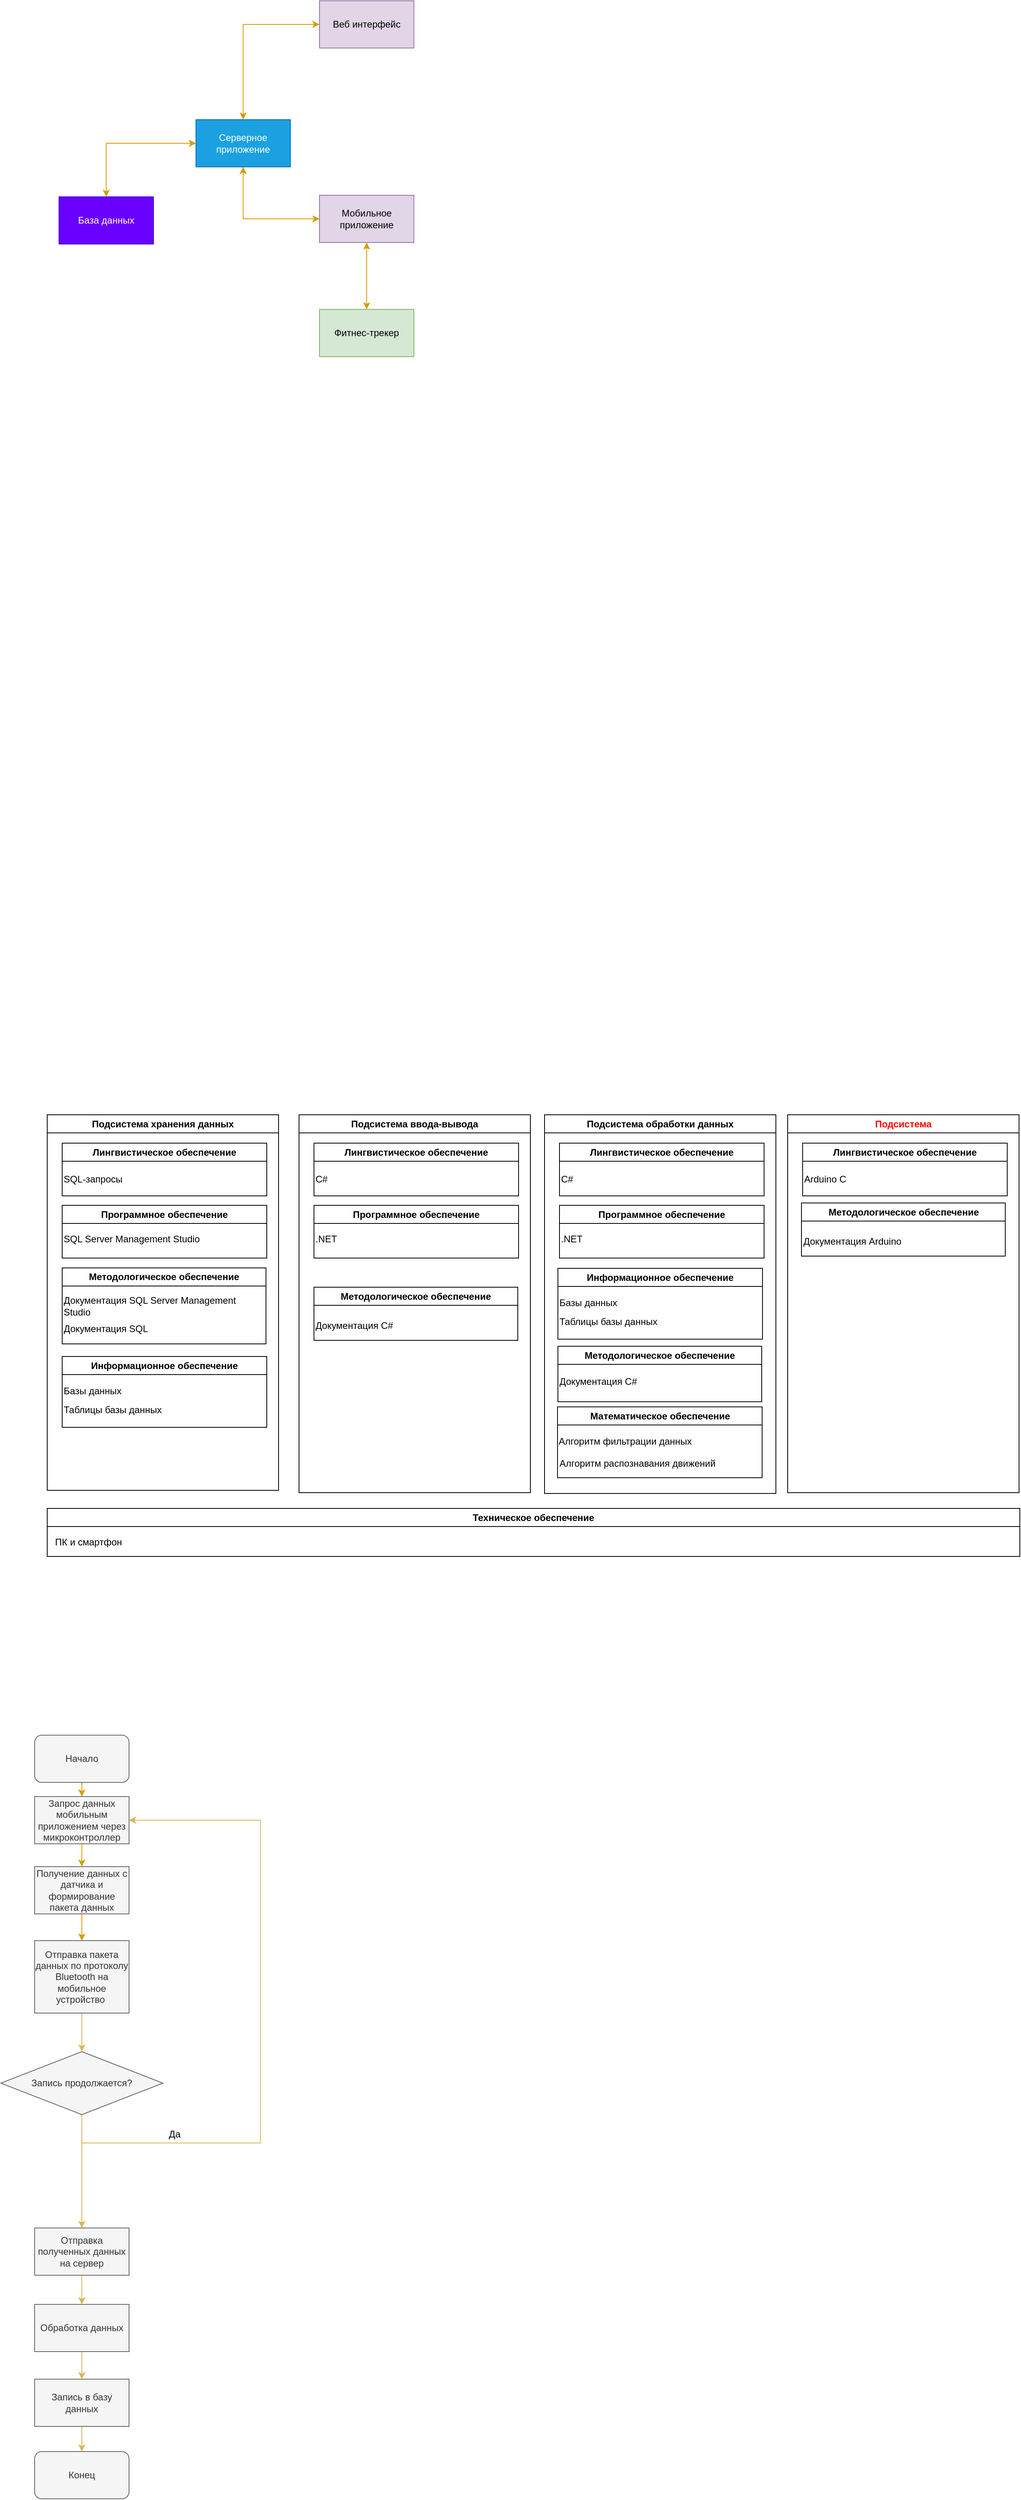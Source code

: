 <mxfile version="22.1.2" type="github">
  <diagram name="Страница 1" id="ufSTGprs4LsOGQLuZF8g">
    <mxGraphModel dx="1793" dy="990" grid="0" gridSize="10" guides="1" tooltips="1" connect="1" arrows="1" fold="1" page="1" pageScale="1" pageWidth="827" pageHeight="1169" background="#ffffff" math="0" shadow="0">
      <root>
        <mxCell id="0" />
        <mxCell id="1" parent="0" />
        <mxCell id="TqyM-eb_YKYfIrLDZzXM-1" value="База данных" style="rounded=0;whiteSpace=wrap;html=1;fillColor=#6a00ff;fontColor=#ffffff;strokeColor=#3700CC;" parent="1" vertex="1">
          <mxGeometry x="142" y="352" width="120" height="60" as="geometry" />
        </mxCell>
        <mxCell id="TqyM-eb_YKYfIrLDZzXM-2" value="Серверное приложение" style="rounded=0;whiteSpace=wrap;html=1;fillColor=#1ba1e2;fontColor=#ffffff;strokeColor=#006EAF;" parent="1" vertex="1">
          <mxGeometry x="316" y="254" width="120" height="60" as="geometry" />
        </mxCell>
        <mxCell id="TqyM-eb_YKYfIrLDZzXM-4" value="" style="endArrow=classic;startArrow=classic;html=1;rounded=0;entryX=0;entryY=0.5;entryDx=0;entryDy=0;exitX=0.5;exitY=0;exitDx=0;exitDy=0;fillColor=#ffe6cc;strokeColor=#d79b00;" parent="1" source="TqyM-eb_YKYfIrLDZzXM-1" target="TqyM-eb_YKYfIrLDZzXM-2" edge="1">
          <mxGeometry width="50" height="50" relative="1" as="geometry">
            <mxPoint x="148" y="304" as="sourcePoint" />
            <mxPoint x="198" y="254" as="targetPoint" />
            <Array as="points">
              <mxPoint x="202" y="284" />
            </Array>
          </mxGeometry>
        </mxCell>
        <mxCell id="TqyM-eb_YKYfIrLDZzXM-5" value="&lt;font color=&quot;#000000&quot;&gt;Веб интерфейс&lt;/font&gt;" style="rounded=0;whiteSpace=wrap;html=1;fillColor=#e1d5e7;strokeColor=#9673a6;" parent="1" vertex="1">
          <mxGeometry x="473" y="103" width="120" height="60" as="geometry" />
        </mxCell>
        <mxCell id="TqyM-eb_YKYfIrLDZzXM-6" value="&lt;font color=&quot;#000000&quot;&gt;Мобильное приложение&lt;/font&gt;" style="rounded=0;whiteSpace=wrap;html=1;fillColor=#e1d5e7;strokeColor=#9673a6;" parent="1" vertex="1">
          <mxGeometry x="473" y="350" width="120" height="60" as="geometry" />
        </mxCell>
        <mxCell id="TqyM-eb_YKYfIrLDZzXM-7" value="" style="endArrow=classic;startArrow=classic;html=1;rounded=0;entryX=0;entryY=0.5;entryDx=0;entryDy=0;exitX=0.5;exitY=0;exitDx=0;exitDy=0;fillColor=#ffe6cc;strokeColor=#d79b00;" parent="1" source="TqyM-eb_YKYfIrLDZzXM-2" target="TqyM-eb_YKYfIrLDZzXM-5" edge="1">
          <mxGeometry width="50" height="50" relative="1" as="geometry">
            <mxPoint x="291" y="154" as="sourcePoint" />
            <mxPoint x="405" y="86" as="targetPoint" />
            <Array as="points">
              <mxPoint x="376" y="133" />
            </Array>
          </mxGeometry>
        </mxCell>
        <mxCell id="TqyM-eb_YKYfIrLDZzXM-8" value="" style="endArrow=classic;startArrow=classic;html=1;rounded=0;entryX=0;entryY=0.5;entryDx=0;entryDy=0;exitX=0.5;exitY=1;exitDx=0;exitDy=0;fillColor=#ffe6cc;strokeColor=#d79b00;" parent="1" source="TqyM-eb_YKYfIrLDZzXM-2" target="TqyM-eb_YKYfIrLDZzXM-6" edge="1">
          <mxGeometry width="50" height="50" relative="1" as="geometry">
            <mxPoint x="338" y="480" as="sourcePoint" />
            <mxPoint x="452" y="412" as="targetPoint" />
            <Array as="points">
              <mxPoint x="376" y="380" />
            </Array>
          </mxGeometry>
        </mxCell>
        <mxCell id="TqyM-eb_YKYfIrLDZzXM-9" value="&lt;font color=&quot;#000000&quot;&gt;Фитнес-трекер&lt;/font&gt;" style="rounded=0;whiteSpace=wrap;html=1;fillColor=#d5e8d4;strokeColor=#82b366;" parent="1" vertex="1">
          <mxGeometry x="473" y="495" width="120" height="60" as="geometry" />
        </mxCell>
        <mxCell id="TqyM-eb_YKYfIrLDZzXM-10" value="" style="endArrow=classic;startArrow=classic;html=1;rounded=0;entryX=0.5;entryY=0;entryDx=0;entryDy=0;exitX=0.5;exitY=1;exitDx=0;exitDy=0;fillColor=#ffe6cc;strokeColor=#d79b00;" parent="1" source="TqyM-eb_YKYfIrLDZzXM-6" target="TqyM-eb_YKYfIrLDZzXM-9" edge="1">
          <mxGeometry width="50" height="50" relative="1" as="geometry">
            <mxPoint x="352" y="412" as="sourcePoint" />
            <mxPoint x="449" y="478" as="targetPoint" />
            <Array as="points" />
          </mxGeometry>
        </mxCell>
        <mxCell id="nKgSE3EkpWKNaFI7mvdM-1" value="Подсистема хранения данных" style="swimlane;whiteSpace=wrap;html=1;" vertex="1" parent="1">
          <mxGeometry x="127" y="1518" width="294" height="477" as="geometry" />
        </mxCell>
        <mxCell id="nKgSE3EkpWKNaFI7mvdM-2" value="Лингвистическое обеспечение" style="swimlane;whiteSpace=wrap;html=1;" vertex="1" parent="nKgSE3EkpWKNaFI7mvdM-1">
          <mxGeometry x="19" y="36" width="260" height="67" as="geometry" />
        </mxCell>
        <mxCell id="nKgSE3EkpWKNaFI7mvdM-3" value="SQL-запросы" style="text;html=1;align=left;verticalAlign=middle;resizable=0;points=[];autosize=1;strokeColor=none;fillColor=none;" vertex="1" parent="nKgSE3EkpWKNaFI7mvdM-2">
          <mxGeometry y="33" width="93" height="26" as="geometry" />
        </mxCell>
        <mxCell id="nKgSE3EkpWKNaFI7mvdM-4" value="Программное обеспечение" style="swimlane;whiteSpace=wrap;html=1;" vertex="1" parent="nKgSE3EkpWKNaFI7mvdM-1">
          <mxGeometry x="19" y="115" width="260" height="67" as="geometry" />
        </mxCell>
        <mxCell id="nKgSE3EkpWKNaFI7mvdM-5" value="SQL Server Management Studio" style="text;html=1;align=left;verticalAlign=middle;resizable=0;points=[];autosize=1;strokeColor=none;fillColor=none;" vertex="1" parent="nKgSE3EkpWKNaFI7mvdM-4">
          <mxGeometry y="30" width="191" height="26" as="geometry" />
        </mxCell>
        <mxCell id="nKgSE3EkpWKNaFI7mvdM-6" value="Методологическое обеспечение" style="swimlane;whiteSpace=wrap;html=1;" vertex="1" parent="nKgSE3EkpWKNaFI7mvdM-1">
          <mxGeometry x="19" y="194.5" width="259" height="96.5" as="geometry" />
        </mxCell>
        <mxCell id="nKgSE3EkpWKNaFI7mvdM-7" value="Документация&amp;nbsp;SQL Server Management &lt;br&gt;Studio" style="text;html=1;align=left;verticalAlign=middle;resizable=0;points=[];autosize=1;strokeColor=none;fillColor=none;" vertex="1" parent="nKgSE3EkpWKNaFI7mvdM-6">
          <mxGeometry y="27.75" width="237" height="41" as="geometry" />
        </mxCell>
        <mxCell id="nKgSE3EkpWKNaFI7mvdM-8" value="Документация&amp;nbsp;SQL" style="text;html=1;align=left;verticalAlign=middle;resizable=0;points=[];autosize=1;strokeColor=none;fillColor=none;" vertex="1" parent="nKgSE3EkpWKNaFI7mvdM-6">
          <mxGeometry y="64.5" width="125" height="26" as="geometry" />
        </mxCell>
        <mxCell id="nKgSE3EkpWKNaFI7mvdM-9" value="Информационное обеспечение" style="swimlane;whiteSpace=wrap;html=1;" vertex="1" parent="nKgSE3EkpWKNaFI7mvdM-1">
          <mxGeometry x="19" y="307" width="260" height="90" as="geometry" />
        </mxCell>
        <mxCell id="nKgSE3EkpWKNaFI7mvdM-10" value="Базы данных" style="text;html=1;align=left;verticalAlign=middle;resizable=0;points=[];autosize=1;strokeColor=none;fillColor=none;" vertex="1" parent="nKgSE3EkpWKNaFI7mvdM-9">
          <mxGeometry x="-0.5" y="31" width="91" height="26" as="geometry" />
        </mxCell>
        <mxCell id="nKgSE3EkpWKNaFI7mvdM-11" value="Таблицы базы данных" style="text;html=1;strokeColor=none;fillColor=none;align=left;verticalAlign=middle;whiteSpace=wrap;rounded=0;" vertex="1" parent="nKgSE3EkpWKNaFI7mvdM-9">
          <mxGeometry x="-0.5" y="53" width="179.5" height="30" as="geometry" />
        </mxCell>
        <mxCell id="nKgSE3EkpWKNaFI7mvdM-12" value="Подсистема ввода-вывода" style="swimlane;whiteSpace=wrap;html=1;" vertex="1" parent="1">
          <mxGeometry x="447" y="1518" width="294" height="480" as="geometry" />
        </mxCell>
        <mxCell id="nKgSE3EkpWKNaFI7mvdM-13" value="Лингвистическое обеспечение" style="swimlane;whiteSpace=wrap;html=1;" vertex="1" parent="nKgSE3EkpWKNaFI7mvdM-12">
          <mxGeometry x="19" y="36" width="260" height="67" as="geometry" />
        </mxCell>
        <mxCell id="nKgSE3EkpWKNaFI7mvdM-14" value="С#" style="text;html=1;align=left;verticalAlign=middle;resizable=0;points=[];autosize=1;strokeColor=none;fillColor=none;" vertex="1" parent="nKgSE3EkpWKNaFI7mvdM-13">
          <mxGeometry y="33" width="33" height="26" as="geometry" />
        </mxCell>
        <mxCell id="nKgSE3EkpWKNaFI7mvdM-15" value="Программное обеспечение" style="swimlane;whiteSpace=wrap;html=1;" vertex="1" parent="nKgSE3EkpWKNaFI7mvdM-12">
          <mxGeometry x="19" y="115" width="260" height="67" as="geometry" />
        </mxCell>
        <mxCell id="nKgSE3EkpWKNaFI7mvdM-16" value=".NET" style="text;html=1;align=left;verticalAlign=middle;resizable=0;points=[];autosize=1;strokeColor=none;fillColor=none;" vertex="1" parent="nKgSE3EkpWKNaFI7mvdM-15">
          <mxGeometry y="30" width="45" height="26" as="geometry" />
        </mxCell>
        <mxCell id="nKgSE3EkpWKNaFI7mvdM-17" value="Методологическое обеспечение" style="swimlane;whiteSpace=wrap;html=1;" vertex="1" parent="nKgSE3EkpWKNaFI7mvdM-12">
          <mxGeometry x="19" y="219" width="259" height="67.5" as="geometry" />
        </mxCell>
        <mxCell id="nKgSE3EkpWKNaFI7mvdM-18" value="Документация C#" style="text;html=1;align=left;verticalAlign=middle;resizable=0;points=[];autosize=1;strokeColor=none;fillColor=none;" vertex="1" parent="nKgSE3EkpWKNaFI7mvdM-17">
          <mxGeometry y="35.75" width="117" height="26" as="geometry" />
        </mxCell>
        <mxCell id="nKgSE3EkpWKNaFI7mvdM-23" value="Подсистема обработки данных" style="swimlane;whiteSpace=wrap;html=1;" vertex="1" parent="1">
          <mxGeometry x="759" y="1518" width="294" height="481" as="geometry" />
        </mxCell>
        <mxCell id="nKgSE3EkpWKNaFI7mvdM-24" value="Лингвистическое обеспечение" style="swimlane;whiteSpace=wrap;html=1;" vertex="1" parent="nKgSE3EkpWKNaFI7mvdM-23">
          <mxGeometry x="19" y="36" width="260" height="67" as="geometry" />
        </mxCell>
        <mxCell id="nKgSE3EkpWKNaFI7mvdM-25" value="С#" style="text;html=1;align=left;verticalAlign=middle;resizable=0;points=[];autosize=1;strokeColor=none;fillColor=none;" vertex="1" parent="nKgSE3EkpWKNaFI7mvdM-24">
          <mxGeometry y="33" width="33" height="26" as="geometry" />
        </mxCell>
        <mxCell id="nKgSE3EkpWKNaFI7mvdM-26" value="Программное обеспечение" style="swimlane;whiteSpace=wrap;html=1;" vertex="1" parent="nKgSE3EkpWKNaFI7mvdM-23">
          <mxGeometry x="19" y="115" width="260" height="67" as="geometry" />
        </mxCell>
        <mxCell id="nKgSE3EkpWKNaFI7mvdM-27" value=".NET" style="text;html=1;align=left;verticalAlign=middle;resizable=0;points=[];autosize=1;strokeColor=none;fillColor=none;" vertex="1" parent="nKgSE3EkpWKNaFI7mvdM-26">
          <mxGeometry y="30" width="45" height="26" as="geometry" />
        </mxCell>
        <mxCell id="nKgSE3EkpWKNaFI7mvdM-28" value="Методологическое обеспечение" style="swimlane;whiteSpace=wrap;html=1;" vertex="1" parent="nKgSE3EkpWKNaFI7mvdM-23">
          <mxGeometry x="17" y="294" width="259" height="70.5" as="geometry" />
        </mxCell>
        <mxCell id="nKgSE3EkpWKNaFI7mvdM-29" value="Документация C#" style="text;html=1;align=left;verticalAlign=middle;resizable=0;points=[];autosize=1;strokeColor=none;fillColor=none;" vertex="1" parent="nKgSE3EkpWKNaFI7mvdM-28">
          <mxGeometry x="-0.5" y="31.5" width="117" height="26" as="geometry" />
        </mxCell>
        <mxCell id="nKgSE3EkpWKNaFI7mvdM-31" value="Математическое обеспечение" style="swimlane;whiteSpace=wrap;html=1;" vertex="1" parent="nKgSE3EkpWKNaFI7mvdM-23">
          <mxGeometry x="16.5" y="371" width="260" height="90" as="geometry" />
        </mxCell>
        <mxCell id="nKgSE3EkpWKNaFI7mvdM-32" value="Алгоритм фильтрации данных" style="text;html=1;align=left;verticalAlign=middle;resizable=0;points=[];autosize=1;strokeColor=none;fillColor=none;" vertex="1" parent="nKgSE3EkpWKNaFI7mvdM-31">
          <mxGeometry x="-0.5" y="31" width="187" height="26" as="geometry" />
        </mxCell>
        <mxCell id="nKgSE3EkpWKNaFI7mvdM-37" value="Алгоритм распознавания движений" style="text;html=1;align=left;verticalAlign=middle;resizable=0;points=[];autosize=1;strokeColor=none;fillColor=none;" vertex="1" parent="nKgSE3EkpWKNaFI7mvdM-31">
          <mxGeometry y="59" width="216" height="26" as="geometry" />
        </mxCell>
        <mxCell id="nKgSE3EkpWKNaFI7mvdM-34" value="Информационное обеспечение" style="swimlane;whiteSpace=wrap;html=1;" vertex="1" parent="nKgSE3EkpWKNaFI7mvdM-23">
          <mxGeometry x="17" y="195" width="260" height="90" as="geometry" />
        </mxCell>
        <mxCell id="nKgSE3EkpWKNaFI7mvdM-35" value="Базы данных" style="text;html=1;align=left;verticalAlign=middle;resizable=0;points=[];autosize=1;strokeColor=none;fillColor=none;" vertex="1" parent="nKgSE3EkpWKNaFI7mvdM-34">
          <mxGeometry x="-0.5" y="31" width="91" height="26" as="geometry" />
        </mxCell>
        <mxCell id="nKgSE3EkpWKNaFI7mvdM-36" value="Таблицы базы данных" style="text;html=1;strokeColor=none;fillColor=none;align=left;verticalAlign=middle;whiteSpace=wrap;rounded=0;" vertex="1" parent="nKgSE3EkpWKNaFI7mvdM-34">
          <mxGeometry x="-0.5" y="53" width="179.5" height="30" as="geometry" />
        </mxCell>
        <mxCell id="nKgSE3EkpWKNaFI7mvdM-38" value="Техническое обеспечение" style="swimlane;whiteSpace=wrap;html=1;" vertex="1" parent="1">
          <mxGeometry x="127" y="2018" width="1236" height="61" as="geometry" />
        </mxCell>
        <mxCell id="nKgSE3EkpWKNaFI7mvdM-39" value="ПК и смартфон" style="text;html=1;align=center;verticalAlign=middle;resizable=0;points=[];autosize=1;strokeColor=none;fillColor=none;" vertex="1" parent="nKgSE3EkpWKNaFI7mvdM-38">
          <mxGeometry y="30" width="103" height="26" as="geometry" />
        </mxCell>
        <mxCell id="nKgSE3EkpWKNaFI7mvdM-41" value="&lt;font color=&quot;#ff0000&quot;&gt;Подсистема&lt;/font&gt;" style="swimlane;whiteSpace=wrap;html=1;" vertex="1" parent="1">
          <mxGeometry x="1068" y="1518" width="294" height="480" as="geometry" />
        </mxCell>
        <mxCell id="nKgSE3EkpWKNaFI7mvdM-42" value="Лингвистическое обеспечение" style="swimlane;whiteSpace=wrap;html=1;" vertex="1" parent="nKgSE3EkpWKNaFI7mvdM-41">
          <mxGeometry x="19" y="36" width="260" height="67" as="geometry" />
        </mxCell>
        <mxCell id="nKgSE3EkpWKNaFI7mvdM-43" value="Arduino C" style="text;html=1;align=left;verticalAlign=middle;resizable=0;points=[];autosize=1;strokeColor=none;fillColor=none;" vertex="1" parent="nKgSE3EkpWKNaFI7mvdM-42">
          <mxGeometry y="33" width="71" height="26" as="geometry" />
        </mxCell>
        <mxCell id="nKgSE3EkpWKNaFI7mvdM-46" value="Методологическое обеспечение" style="swimlane;whiteSpace=wrap;html=1;" vertex="1" parent="nKgSE3EkpWKNaFI7mvdM-41">
          <mxGeometry x="17.5" y="112" width="259" height="67.5" as="geometry" />
        </mxCell>
        <mxCell id="nKgSE3EkpWKNaFI7mvdM-47" value="Документация Arduino" style="text;html=1;align=left;verticalAlign=middle;resizable=0;points=[];autosize=1;strokeColor=none;fillColor=none;" vertex="1" parent="nKgSE3EkpWKNaFI7mvdM-46">
          <mxGeometry y="35.75" width="143" height="26" as="geometry" />
        </mxCell>
        <mxCell id="nKgSE3EkpWKNaFI7mvdM-48" style="edgeStyle=orthogonalEdgeStyle;rounded=0;orthogonalLoop=1;jettySize=auto;html=1;entryX=0.5;entryY=0;entryDx=0;entryDy=0;fillColor=#ffe6cc;strokeColor=#d79b00;" edge="1" parent="1" source="nKgSE3EkpWKNaFI7mvdM-49" target="nKgSE3EkpWKNaFI7mvdM-59">
          <mxGeometry relative="1" as="geometry" />
        </mxCell>
        <mxCell id="nKgSE3EkpWKNaFI7mvdM-49" value="Начало" style="rounded=1;whiteSpace=wrap;html=1;fillColor=#f5f5f5;fontColor=#333333;strokeColor=#666666;" vertex="1" parent="1">
          <mxGeometry x="111" y="2306" width="120" height="60" as="geometry" />
        </mxCell>
        <mxCell id="nKgSE3EkpWKNaFI7mvdM-50" style="edgeStyle=orthogonalEdgeStyle;rounded=0;orthogonalLoop=1;jettySize=auto;html=1;fillColor=#ffe6cc;strokeColor=#d79b00;entryX=0.5;entryY=0;entryDx=0;entryDy=0;" edge="1" parent="1" source="nKgSE3EkpWKNaFI7mvdM-51" target="nKgSE3EkpWKNaFI7mvdM-53">
          <mxGeometry relative="1" as="geometry" />
        </mxCell>
        <mxCell id="nKgSE3EkpWKNaFI7mvdM-51" value="Получение данных с датчика и формирование пакета данных" style="rounded=0;whiteSpace=wrap;html=1;fillColor=#f5f5f5;fontColor=#333333;strokeColor=#666666;" vertex="1" parent="1">
          <mxGeometry x="111" y="2473" width="120" height="60" as="geometry" />
        </mxCell>
        <mxCell id="nKgSE3EkpWKNaFI7mvdM-72" style="edgeStyle=orthogonalEdgeStyle;rounded=0;orthogonalLoop=1;jettySize=auto;html=1;entryX=0.5;entryY=0;entryDx=0;entryDy=0;fillColor=#fff2cc;strokeColor=#d6b656;" edge="1" parent="1" source="nKgSE3EkpWKNaFI7mvdM-53" target="nKgSE3EkpWKNaFI7mvdM-62">
          <mxGeometry relative="1" as="geometry">
            <mxPoint x="222" y="2676" as="targetPoint" />
          </mxGeometry>
        </mxCell>
        <mxCell id="nKgSE3EkpWKNaFI7mvdM-53" value="Отправка пакета данных по протоколу Bluetooth на мобильное устройство&amp;nbsp;" style="rounded=0;whiteSpace=wrap;html=1;fillColor=#f5f5f5;fontColor=#333333;strokeColor=#666666;" vertex="1" parent="1">
          <mxGeometry x="111" y="2567" width="120" height="92" as="geometry" />
        </mxCell>
        <mxCell id="nKgSE3EkpWKNaFI7mvdM-75" style="edgeStyle=orthogonalEdgeStyle;rounded=0;orthogonalLoop=1;jettySize=auto;html=1;entryX=0.5;entryY=0;entryDx=0;entryDy=0;fillColor=#fff2cc;strokeColor=#d6b656;" edge="1" parent="1" source="nKgSE3EkpWKNaFI7mvdM-56" target="nKgSE3EkpWKNaFI7mvdM-74">
          <mxGeometry relative="1" as="geometry" />
        </mxCell>
        <mxCell id="nKgSE3EkpWKNaFI7mvdM-56" value="Отправка полученных данных на сервер" style="rounded=0;whiteSpace=wrap;html=1;fillColor=#f5f5f5;fontColor=#333333;strokeColor=#666666;" vertex="1" parent="1">
          <mxGeometry x="111" y="2932" width="120" height="60" as="geometry" />
        </mxCell>
        <mxCell id="nKgSE3EkpWKNaFI7mvdM-58" style="edgeStyle=orthogonalEdgeStyle;rounded=0;orthogonalLoop=1;jettySize=auto;html=1;entryX=0.5;entryY=0;entryDx=0;entryDy=0;fillColor=#ffe6cc;strokeColor=#d79b00;" edge="1" parent="1" source="nKgSE3EkpWKNaFI7mvdM-59" target="nKgSE3EkpWKNaFI7mvdM-51">
          <mxGeometry relative="1" as="geometry" />
        </mxCell>
        <mxCell id="nKgSE3EkpWKNaFI7mvdM-59" value="Запрос данных мобильным приложением через микроконтроллер" style="rounded=0;whiteSpace=wrap;html=1;fillColor=#f5f5f5;fontColor=#333333;strokeColor=#666666;" vertex="1" parent="1">
          <mxGeometry x="111" y="2384" width="120" height="60" as="geometry" />
        </mxCell>
        <mxCell id="nKgSE3EkpWKNaFI7mvdM-70" style="edgeStyle=orthogonalEdgeStyle;rounded=0;orthogonalLoop=1;jettySize=auto;html=1;entryX=1;entryY=0.5;entryDx=0;entryDy=0;fillColor=#fff2cc;strokeColor=#d6b656;" edge="1" parent="1" source="nKgSE3EkpWKNaFI7mvdM-62" target="nKgSE3EkpWKNaFI7mvdM-59">
          <mxGeometry relative="1" as="geometry">
            <mxPoint x="398.217" y="2439.696" as="targetPoint" />
            <Array as="points">
              <mxPoint x="171" y="2824" />
              <mxPoint x="398" y="2824" />
              <mxPoint x="398" y="2414" />
            </Array>
          </mxGeometry>
        </mxCell>
        <mxCell id="nKgSE3EkpWKNaFI7mvdM-73" style="edgeStyle=orthogonalEdgeStyle;rounded=0;orthogonalLoop=1;jettySize=auto;html=1;entryX=0.5;entryY=0;entryDx=0;entryDy=0;fillColor=#fff2cc;strokeColor=#d6b656;" edge="1" parent="1" source="nKgSE3EkpWKNaFI7mvdM-62" target="nKgSE3EkpWKNaFI7mvdM-56">
          <mxGeometry relative="1" as="geometry" />
        </mxCell>
        <mxCell id="nKgSE3EkpWKNaFI7mvdM-62" value="Запись продолжается?" style="rhombus;whiteSpace=wrap;html=1;fillColor=#f5f5f5;fontColor=#333333;strokeColor=#666666;" vertex="1" parent="1">
          <mxGeometry x="68" y="2708" width="206" height="80" as="geometry" />
        </mxCell>
        <mxCell id="nKgSE3EkpWKNaFI7mvdM-64" value="&lt;font color=&quot;#000000&quot;&gt;Да&lt;/font&gt;" style="text;html=1;strokeColor=none;fillColor=none;align=center;verticalAlign=middle;whiteSpace=wrap;rounded=0;" vertex="1" parent="1">
          <mxGeometry x="259" y="2798" width="60" height="30" as="geometry" />
        </mxCell>
        <mxCell id="nKgSE3EkpWKNaFI7mvdM-77" style="edgeStyle=orthogonalEdgeStyle;rounded=0;orthogonalLoop=1;jettySize=auto;html=1;entryX=0.5;entryY=0;entryDx=0;entryDy=0;fillColor=#fff2cc;strokeColor=#d6b656;" edge="1" parent="1" source="nKgSE3EkpWKNaFI7mvdM-74" target="nKgSE3EkpWKNaFI7mvdM-76">
          <mxGeometry relative="1" as="geometry" />
        </mxCell>
        <mxCell id="nKgSE3EkpWKNaFI7mvdM-74" value="Обработка данных" style="rounded=0;whiteSpace=wrap;html=1;fillColor=#f5f5f5;fontColor=#333333;strokeColor=#666666;" vertex="1" parent="1">
          <mxGeometry x="111" y="3029" width="120" height="60" as="geometry" />
        </mxCell>
        <mxCell id="nKgSE3EkpWKNaFI7mvdM-79" style="edgeStyle=orthogonalEdgeStyle;rounded=0;orthogonalLoop=1;jettySize=auto;html=1;entryX=0.5;entryY=0;entryDx=0;entryDy=0;fillColor=#fff2cc;strokeColor=#d6b656;" edge="1" parent="1" source="nKgSE3EkpWKNaFI7mvdM-76" target="nKgSE3EkpWKNaFI7mvdM-78">
          <mxGeometry relative="1" as="geometry" />
        </mxCell>
        <mxCell id="nKgSE3EkpWKNaFI7mvdM-76" value="Запись в базу данных" style="rounded=0;whiteSpace=wrap;html=1;fillColor=#f5f5f5;fontColor=#333333;strokeColor=#666666;" vertex="1" parent="1">
          <mxGeometry x="111" y="3124" width="120" height="60" as="geometry" />
        </mxCell>
        <mxCell id="nKgSE3EkpWKNaFI7mvdM-78" value="Конец" style="rounded=1;whiteSpace=wrap;html=1;fillColor=#f5f5f5;fontColor=#333333;strokeColor=#666666;" vertex="1" parent="1">
          <mxGeometry x="111" y="3216" width="120" height="60" as="geometry" />
        </mxCell>
      </root>
    </mxGraphModel>
  </diagram>
</mxfile>
